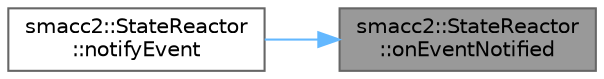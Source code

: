 digraph "smacc2::StateReactor::onEventNotified"
{
 // LATEX_PDF_SIZE
  bgcolor="transparent";
  edge [fontname=Helvetica,fontsize=10,labelfontname=Helvetica,labelfontsize=10];
  node [fontname=Helvetica,fontsize=10,shape=box,height=0.2,width=0.4];
  rankdir="RL";
  Node1 [label="smacc2::StateReactor\l::onEventNotified",height=0.2,width=0.4,color="gray40", fillcolor="grey60", style="filled", fontcolor="black",tooltip=" "];
  Node1 -> Node2 [dir="back",color="steelblue1",style="solid"];
  Node2 [label="smacc2::StateReactor\l::notifyEvent",height=0.2,width=0.4,color="grey40", fillcolor="white", style="filled",URL="$classsmacc2_1_1StateReactor.html#a627037e7e483d9a89089b18d5b941423",tooltip=" "];
}

